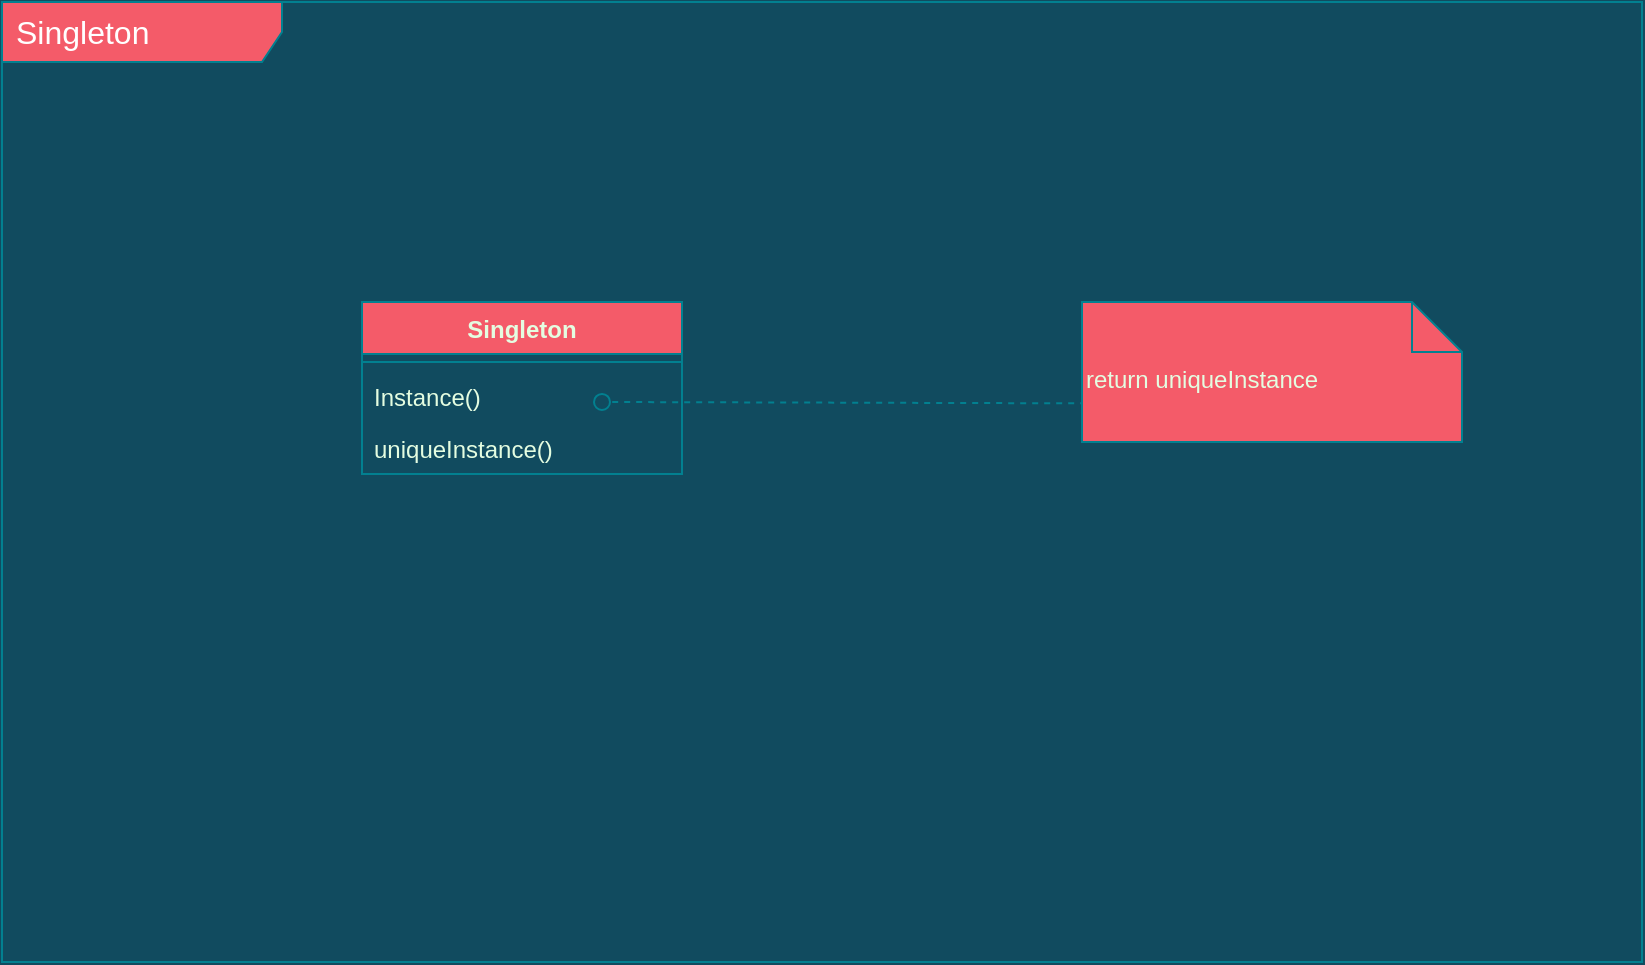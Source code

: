 <mxfile version="15.5.4" type="embed"><diagram id="F_gQ_7oDBF0sjKnGtIvj" name="Page-1"><mxGraphModel dx="1794" dy="848" grid="1" gridSize="10" guides="1" tooltips="1" connect="1" arrows="1" fold="1" page="1" pageScale="1" pageWidth="827" pageHeight="1169" background="#114B5F" math="0" shadow="0"><root><mxCell id="0"/><mxCell id="1" parent="0"/><mxCell id="82" value="&lt;span style=&quot;font-size: 16px&quot;&gt;&lt;font color=&quot;#ffffff&quot;&gt;Singleton&lt;/font&gt;&lt;/span&gt;" style="shape=umlFrame;whiteSpace=wrap;html=1;width=140;height=30;boundedLbl=1;verticalAlign=middle;align=left;spacingLeft=5;fillColor=#F45B69;strokeColor=#028090;fontColor=#E4FDE1;" parent="1" vertex="1"><mxGeometry y="240" width="820" height="480" as="geometry"/></mxCell><mxCell id="129" value="" style="endArrow=oval;dashed=1;endFill=0;endSize=8;html=1;rounded=0;exitX=0.011;exitY=0.724;exitDx=0;exitDy=0;exitPerimeter=0;entryX=0.75;entryY=0.615;entryDx=0;entryDy=0;entryPerimeter=0;labelBackgroundColor=#114B5F;strokeColor=#028090;fontColor=#E4FDE1;" edge="1" parent="1" source="133" target="159"><mxGeometry width="160" relative="1" as="geometry"><mxPoint x="595.3" y="361" as="sourcePoint"/><mxPoint x="480.08" y="326.01" as="targetPoint"/></mxGeometry></mxCell><mxCell id="133" value="return uniqueInstance" style="shape=note2;boundedLbl=1;whiteSpace=wrap;html=1;size=25;verticalAlign=top;align=left;rounded=0;sketch=0;fontColor=#E4FDE1;strokeColor=#028090;fillColor=#F45B69;" vertex="1" parent="1"><mxGeometry x="540" y="390" width="190" height="70" as="geometry"/></mxCell><mxCell id="145" value="Singleton" style="swimlane;fontStyle=1;align=center;verticalAlign=top;childLayout=stackLayout;horizontal=1;startSize=26;horizontalStack=0;resizeParent=1;resizeParentMax=0;resizeLast=0;collapsible=1;marginBottom=0;fillColor=#F45B69;strokeColor=#028090;fontColor=#E4FDE1;" vertex="1" parent="1"><mxGeometry x="180" y="390" width="160" height="86" as="geometry"/></mxCell><mxCell id="146" value="" style="line;strokeWidth=1;fillColor=none;align=left;verticalAlign=middle;spacingTop=-1;spacingLeft=3;spacingRight=3;rotatable=0;labelPosition=right;points=[];portConstraint=eastwest;strokeColor=#028090;fontColor=#E4FDE1;labelBackgroundColor=#114B5F;" vertex="1" parent="145"><mxGeometry y="26" width="160" height="8" as="geometry"/></mxCell><mxCell id="159" value="Instance()" style="text;strokeColor=none;fillColor=none;align=left;verticalAlign=top;spacingLeft=4;spacingRight=4;overflow=hidden;rotatable=0;points=[[0,0.5],[1,0.5]];portConstraint=eastwest;fontColor=#E4FDE1;" vertex="1" parent="145"><mxGeometry y="34" width="160" height="26" as="geometry"/></mxCell><mxCell id="160" value="uniqueInstance()" style="text;strokeColor=none;fillColor=none;align=left;verticalAlign=top;spacingLeft=4;spacingRight=4;overflow=hidden;rotatable=0;points=[[0,0.5],[1,0.5]];portConstraint=eastwest;fontColor=#E4FDE1;" vertex="1" parent="145"><mxGeometry y="60" width="160" height="26" as="geometry"/></mxCell></root></mxGraphModel></diagram></mxfile>